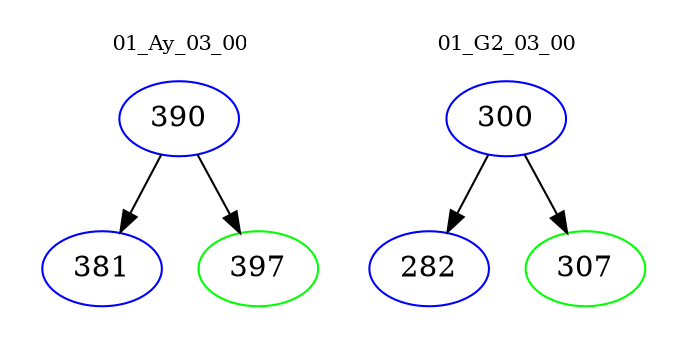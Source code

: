 digraph{
subgraph cluster_0 {
color = white
label = "01_Ay_03_00";
fontsize=10;
T0_390 [label="390", color="blue"]
T0_390 -> T0_381 [color="black"]
T0_381 [label="381", color="blue"]
T0_390 -> T0_397 [color="black"]
T0_397 [label="397", color="green"]
}
subgraph cluster_1 {
color = white
label = "01_G2_03_00";
fontsize=10;
T1_300 [label="300", color="blue"]
T1_300 -> T1_282 [color="black"]
T1_282 [label="282", color="blue"]
T1_300 -> T1_307 [color="black"]
T1_307 [label="307", color="green"]
}
}
